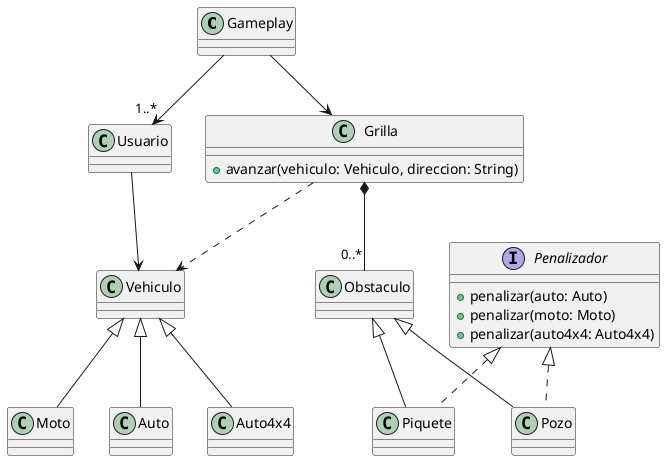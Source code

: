 @startuml
'https://plantuml.com/class-diagram

class Gameplay {}

class Grilla {
    + avanzar(vehiculo: Vehiculo, direccion: String)
}

class Usuario {}

interface Penalizador{
    + penalizar(auto: Auto)
    + penalizar(moto: Moto)
    + penalizar(auto4x4: Auto4x4)
}

Gameplay --> Grilla
Gameplay --> "1..*" Usuario
Usuario --> Vehiculo
Grilla ..> Vehiculo
Grilla *-- "0..*" Obstaculo
Vehiculo <|-- Moto
Vehiculo <|-- Auto
Vehiculo <|-- Auto4x4
Obstaculo <|-- Pozo
Obstaculo <|-- Piquete
Penalizador <|.. Pozo
Penalizador <|.. Piquete

@enduml